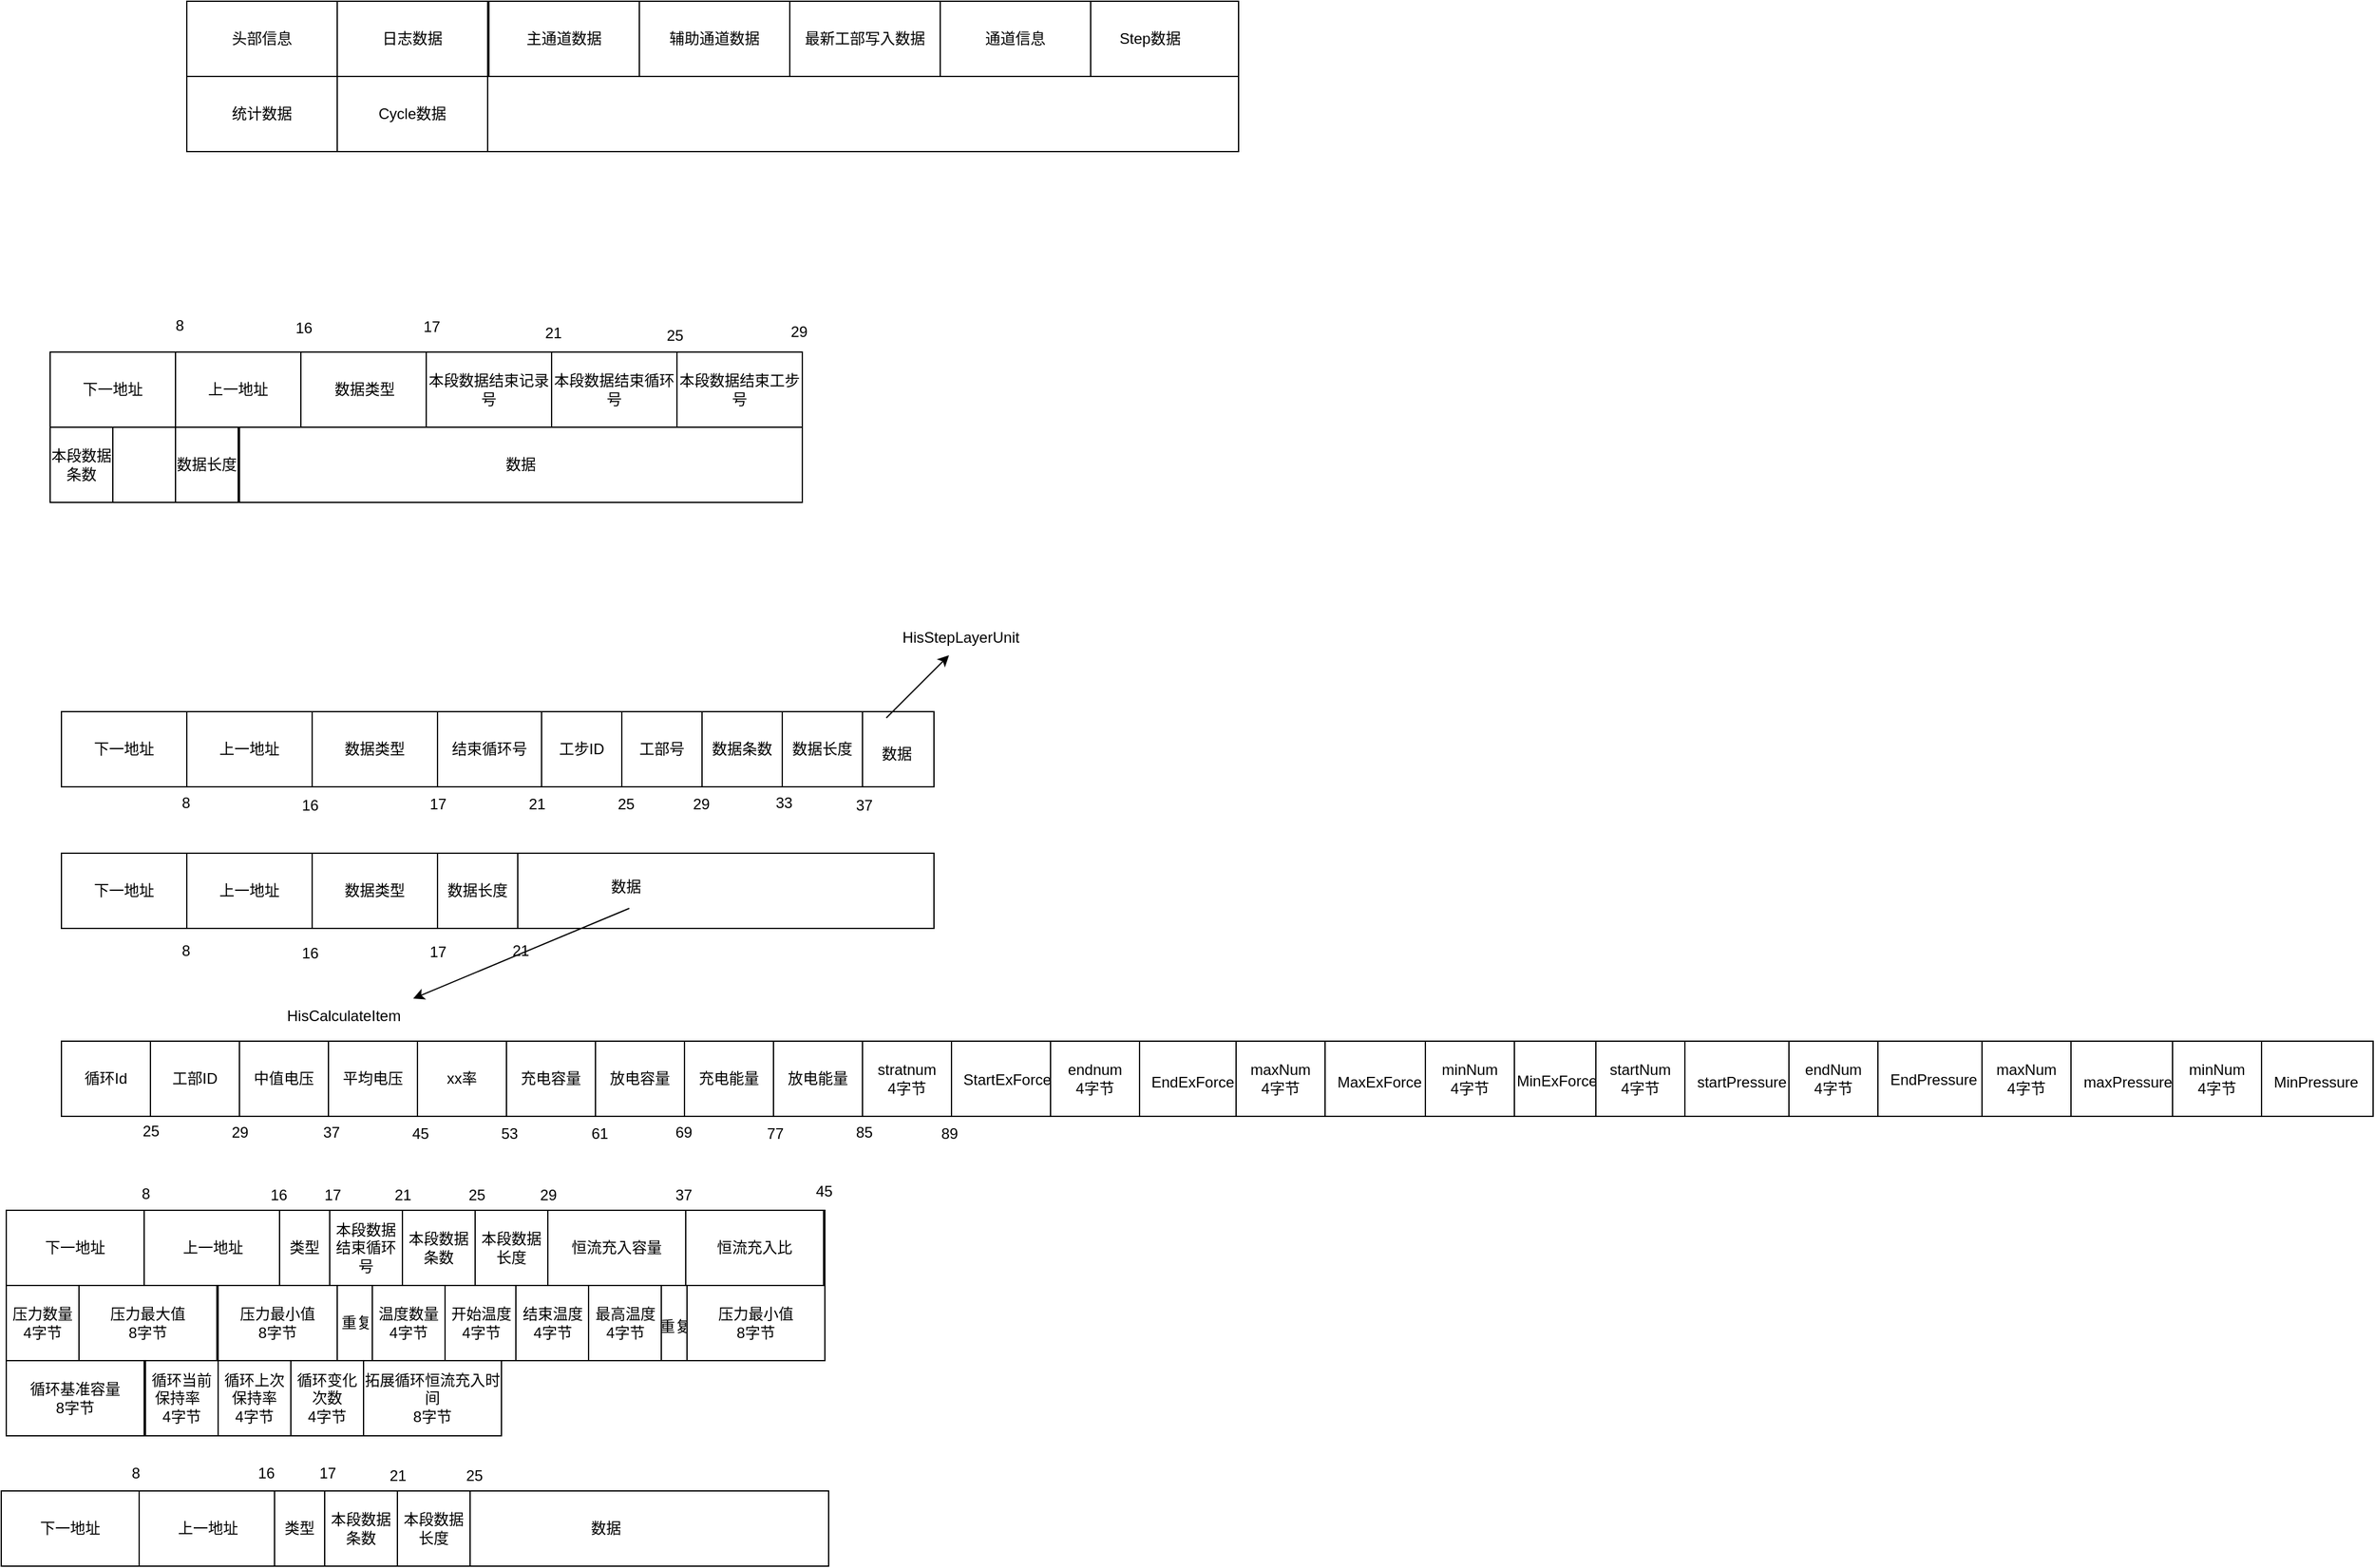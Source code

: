 <mxfile version="21.6.6" type="github">
  <diagram name="第 1 页" id="g5CrRHVQ1X_YWDuT9sOA">
    <mxGraphModel dx="996" dy="1742" grid="0" gridSize="10" guides="1" tooltips="1" connect="1" arrows="1" fold="1" page="1" pageScale="1" pageWidth="827" pageHeight="1169" math="0" shadow="0">
      <root>
        <mxCell id="0" />
        <mxCell id="1" parent="0" />
        <mxCell id="5LkUOHMM3_ZzQH8jfppB-1" value="`" style="rounded=0;whiteSpace=wrap;html=1;" parent="1" vertex="1">
          <mxGeometry x="48" y="199" width="696" height="60" as="geometry" />
        </mxCell>
        <mxCell id="5LkUOHMM3_ZzQH8jfppB-2" value="下一地址" style="rounded=0;whiteSpace=wrap;html=1;" parent="1" vertex="1">
          <mxGeometry x="48" y="199" width="100" height="60" as="geometry" />
        </mxCell>
        <mxCell id="5LkUOHMM3_ZzQH8jfppB-3" value="上一地址" style="rounded=0;whiteSpace=wrap;html=1;" parent="1" vertex="1">
          <mxGeometry x="148" y="199" width="100" height="60" as="geometry" />
        </mxCell>
        <mxCell id="5LkUOHMM3_ZzQH8jfppB-4" value="数据类型" style="rounded=0;whiteSpace=wrap;html=1;" parent="1" vertex="1">
          <mxGeometry x="248" y="199" width="100" height="60" as="geometry" />
        </mxCell>
        <mxCell id="5LkUOHMM3_ZzQH8jfppB-5" value="8" style="text;html=1;align=center;verticalAlign=middle;resizable=0;points=[];autosize=1;strokeColor=none;fillColor=none;" parent="1" vertex="1">
          <mxGeometry x="134" y="259" width="25" height="26" as="geometry" />
        </mxCell>
        <mxCell id="5LkUOHMM3_ZzQH8jfppB-6" value="16" style="text;html=1;align=center;verticalAlign=middle;resizable=0;points=[];autosize=1;strokeColor=none;fillColor=none;" parent="1" vertex="1">
          <mxGeometry x="230" y="261" width="31" height="26" as="geometry" />
        </mxCell>
        <mxCell id="5LkUOHMM3_ZzQH8jfppB-7" value="17" style="text;html=1;align=center;verticalAlign=middle;resizable=0;points=[];autosize=1;strokeColor=none;fillColor=none;" parent="1" vertex="1">
          <mxGeometry x="332" y="260" width="31" height="26" as="geometry" />
        </mxCell>
        <mxCell id="5LkUOHMM3_ZzQH8jfppB-8" value="结束循环号" style="rounded=0;whiteSpace=wrap;html=1;" parent="1" vertex="1">
          <mxGeometry x="348" y="199" width="83" height="60" as="geometry" />
        </mxCell>
        <mxCell id="5LkUOHMM3_ZzQH8jfppB-9" value="21" style="text;html=1;align=center;verticalAlign=middle;resizable=0;points=[];autosize=1;strokeColor=none;fillColor=none;" parent="1" vertex="1">
          <mxGeometry x="411" y="260" width="31" height="26" as="geometry" />
        </mxCell>
        <mxCell id="5LkUOHMM3_ZzQH8jfppB-11" value="工步ID" style="rounded=0;whiteSpace=wrap;html=1;" parent="1" vertex="1">
          <mxGeometry x="431" y="199" width="64" height="60" as="geometry" />
        </mxCell>
        <mxCell id="5LkUOHMM3_ZzQH8jfppB-12" value="25" style="text;html=1;align=center;verticalAlign=middle;resizable=0;points=[];autosize=1;strokeColor=none;fillColor=none;" parent="1" vertex="1">
          <mxGeometry x="482" y="260" width="31" height="26" as="geometry" />
        </mxCell>
        <mxCell id="5LkUOHMM3_ZzQH8jfppB-13" value="工部号" style="rounded=0;whiteSpace=wrap;html=1;" parent="1" vertex="1">
          <mxGeometry x="495" y="199" width="64" height="60" as="geometry" />
        </mxCell>
        <mxCell id="5LkUOHMM3_ZzQH8jfppB-14" value="29" style="text;html=1;align=center;verticalAlign=middle;resizable=0;points=[];autosize=1;strokeColor=none;fillColor=none;" parent="1" vertex="1">
          <mxGeometry x="542" y="260" width="31" height="26" as="geometry" />
        </mxCell>
        <mxCell id="5LkUOHMM3_ZzQH8jfppB-15" value="数据条数" style="rounded=0;whiteSpace=wrap;html=1;" parent="1" vertex="1">
          <mxGeometry x="559" y="199" width="64" height="60" as="geometry" />
        </mxCell>
        <mxCell id="5LkUOHMM3_ZzQH8jfppB-16" value="33" style="text;html=1;align=center;verticalAlign=middle;resizable=0;points=[];autosize=1;strokeColor=none;fillColor=none;" parent="1" vertex="1">
          <mxGeometry x="608" y="259" width="31" height="26" as="geometry" />
        </mxCell>
        <mxCell id="5LkUOHMM3_ZzQH8jfppB-17" value="数据长度" style="rounded=0;whiteSpace=wrap;html=1;" parent="1" vertex="1">
          <mxGeometry x="623" y="199" width="64" height="60" as="geometry" />
        </mxCell>
        <mxCell id="5LkUOHMM3_ZzQH8jfppB-18" value="37" style="text;html=1;align=center;verticalAlign=middle;resizable=0;points=[];autosize=1;strokeColor=none;fillColor=none;" parent="1" vertex="1">
          <mxGeometry x="672" y="261" width="31" height="26" as="geometry" />
        </mxCell>
        <mxCell id="5LkUOHMM3_ZzQH8jfppB-19" value="数据" style="text;html=1;align=center;verticalAlign=middle;resizable=0;points=[];autosize=1;strokeColor=none;fillColor=none;" parent="1" vertex="1">
          <mxGeometry x="693" y="220" width="42" height="26" as="geometry" />
        </mxCell>
        <mxCell id="5LkUOHMM3_ZzQH8jfppB-20" value="" style="endArrow=classic;html=1;rounded=0;" parent="1" edge="1">
          <mxGeometry width="50" height="50" relative="1" as="geometry">
            <mxPoint x="706" y="204" as="sourcePoint" />
            <mxPoint x="756" y="154" as="targetPoint" />
          </mxGeometry>
        </mxCell>
        <mxCell id="5LkUOHMM3_ZzQH8jfppB-21" value="HisStepLayerUnit" style="text;html=1;align=center;verticalAlign=middle;resizable=0;points=[];autosize=1;strokeColor=none;fillColor=none;" parent="1" vertex="1">
          <mxGeometry x="709" y="127" width="111" height="26" as="geometry" />
        </mxCell>
        <mxCell id="5LkUOHMM3_ZzQH8jfppB-22" value="`" style="rounded=0;whiteSpace=wrap;html=1;" parent="1" vertex="1">
          <mxGeometry x="48" y="312" width="696" height="60" as="geometry" />
        </mxCell>
        <mxCell id="5LkUOHMM3_ZzQH8jfppB-23" value="下一地址" style="rounded=0;whiteSpace=wrap;html=1;" parent="1" vertex="1">
          <mxGeometry x="48" y="312" width="100" height="60" as="geometry" />
        </mxCell>
        <mxCell id="5LkUOHMM3_ZzQH8jfppB-25" value="上一地址" style="rounded=0;whiteSpace=wrap;html=1;" parent="1" vertex="1">
          <mxGeometry x="148" y="312" width="100" height="60" as="geometry" />
        </mxCell>
        <mxCell id="5LkUOHMM3_ZzQH8jfppB-26" value="数据类型" style="rounded=0;whiteSpace=wrap;html=1;" parent="1" vertex="1">
          <mxGeometry x="248" y="312" width="100" height="60" as="geometry" />
        </mxCell>
        <mxCell id="5LkUOHMM3_ZzQH8jfppB-27" value="数据长度" style="rounded=0;whiteSpace=wrap;html=1;" parent="1" vertex="1">
          <mxGeometry x="348" y="312" width="64" height="60" as="geometry" />
        </mxCell>
        <mxCell id="5LkUOHMM3_ZzQH8jfppB-28" value="数据" style="text;html=1;align=center;verticalAlign=middle;resizable=0;points=[];autosize=1;strokeColor=none;fillColor=none;" parent="1" vertex="1">
          <mxGeometry x="476.5" y="326" width="42" height="26" as="geometry" />
        </mxCell>
        <mxCell id="5LkUOHMM3_ZzQH8jfppB-29" value="8" style="text;html=1;align=center;verticalAlign=middle;resizable=0;points=[];autosize=1;strokeColor=none;fillColor=none;" parent="1" vertex="1">
          <mxGeometry x="134" y="377" width="25" height="26" as="geometry" />
        </mxCell>
        <mxCell id="5LkUOHMM3_ZzQH8jfppB-30" value="16" style="text;html=1;align=center;verticalAlign=middle;resizable=0;points=[];autosize=1;strokeColor=none;fillColor=none;" parent="1" vertex="1">
          <mxGeometry x="230" y="379" width="31" height="26" as="geometry" />
        </mxCell>
        <mxCell id="5LkUOHMM3_ZzQH8jfppB-31" value="17" style="text;html=1;align=center;verticalAlign=middle;resizable=0;points=[];autosize=1;strokeColor=none;fillColor=none;" parent="1" vertex="1">
          <mxGeometry x="332" y="378" width="31" height="26" as="geometry" />
        </mxCell>
        <mxCell id="5LkUOHMM3_ZzQH8jfppB-32" value="21" style="text;html=1;align=center;verticalAlign=middle;resizable=0;points=[];autosize=1;strokeColor=none;fillColor=none;" parent="1" vertex="1">
          <mxGeometry x="398" y="377" width="31" height="26" as="geometry" />
        </mxCell>
        <mxCell id="5LkUOHMM3_ZzQH8jfppB-33" value="HisCalculateItem" style="text;whiteSpace=wrap;" parent="1" vertex="1">
          <mxGeometry x="226" y="428" width="119" height="36" as="geometry" />
        </mxCell>
        <mxCell id="5LkUOHMM3_ZzQH8jfppB-34" value="" style="endArrow=classic;html=1;rounded=0;exitX=0.583;exitY=1.154;exitDx=0;exitDy=0;exitPerimeter=0;" parent="1" source="5LkUOHMM3_ZzQH8jfppB-28" target="5LkUOHMM3_ZzQH8jfppB-33" edge="1">
          <mxGeometry width="50" height="50" relative="1" as="geometry">
            <mxPoint x="466" y="444" as="sourcePoint" />
            <mxPoint x="516" y="394" as="targetPoint" />
          </mxGeometry>
        </mxCell>
        <mxCell id="5LkUOHMM3_ZzQH8jfppB-35" value="" style="rounded=0;whiteSpace=wrap;html=1;" parent="1" vertex="1">
          <mxGeometry x="48" y="462" width="1844" height="60" as="geometry" />
        </mxCell>
        <mxCell id="5LkUOHMM3_ZzQH8jfppB-36" value="循环Id" style="rounded=0;whiteSpace=wrap;html=1;" parent="1" vertex="1">
          <mxGeometry x="48" y="462" width="71" height="60" as="geometry" />
        </mxCell>
        <mxCell id="5LkUOHMM3_ZzQH8jfppB-37" value="工部ID" style="rounded=0;whiteSpace=wrap;html=1;" parent="1" vertex="1">
          <mxGeometry x="119" y="462" width="71" height="60" as="geometry" />
        </mxCell>
        <mxCell id="5LkUOHMM3_ZzQH8jfppB-38" value="中值电压" style="rounded=0;whiteSpace=wrap;html=1;" parent="1" vertex="1">
          <mxGeometry x="190" y="462" width="71" height="60" as="geometry" />
        </mxCell>
        <mxCell id="5LkUOHMM3_ZzQH8jfppB-39" value="平均电压" style="rounded=0;whiteSpace=wrap;html=1;" parent="1" vertex="1">
          <mxGeometry x="261" y="462" width="71" height="60" as="geometry" />
        </mxCell>
        <mxCell id="5LkUOHMM3_ZzQH8jfppB-40" value="25" style="text;html=1;align=center;verticalAlign=middle;resizable=0;points=[];autosize=1;strokeColor=none;fillColor=none;" parent="1" vertex="1">
          <mxGeometry x="103" y="521" width="31" height="26" as="geometry" />
        </mxCell>
        <mxCell id="5LkUOHMM3_ZzQH8jfppB-41" value="29" style="text;html=1;align=center;verticalAlign=middle;resizable=0;points=[];autosize=1;strokeColor=none;fillColor=none;" parent="1" vertex="1">
          <mxGeometry x="174" y="522" width="31" height="26" as="geometry" />
        </mxCell>
        <mxCell id="5LkUOHMM3_ZzQH8jfppB-42" value="37" style="text;html=1;align=center;verticalAlign=middle;resizable=0;points=[];autosize=1;strokeColor=none;fillColor=none;" parent="1" vertex="1">
          <mxGeometry x="247" y="522" width="31" height="26" as="geometry" />
        </mxCell>
        <mxCell id="5LkUOHMM3_ZzQH8jfppB-43" value="45" style="text;html=1;align=center;verticalAlign=middle;resizable=0;points=[];autosize=1;strokeColor=none;fillColor=none;" parent="1" vertex="1">
          <mxGeometry x="318" y="523" width="31" height="26" as="geometry" />
        </mxCell>
        <mxCell id="5LkUOHMM3_ZzQH8jfppB-45" value="xx率" style="rounded=0;whiteSpace=wrap;html=1;" parent="1" vertex="1">
          <mxGeometry x="332" y="462" width="71" height="60" as="geometry" />
        </mxCell>
        <mxCell id="5LkUOHMM3_ZzQH8jfppB-46" value="53" style="text;html=1;align=center;verticalAlign=middle;resizable=0;points=[];autosize=1;strokeColor=none;fillColor=none;" parent="1" vertex="1">
          <mxGeometry x="389" y="523" width="31" height="26" as="geometry" />
        </mxCell>
        <mxCell id="5LkUOHMM3_ZzQH8jfppB-47" value="充电容量" style="rounded=0;whiteSpace=wrap;html=1;" parent="1" vertex="1">
          <mxGeometry x="403" y="462" width="71" height="60" as="geometry" />
        </mxCell>
        <mxCell id="5LkUOHMM3_ZzQH8jfppB-48" value="放电容量" style="rounded=0;whiteSpace=wrap;html=1;" parent="1" vertex="1">
          <mxGeometry x="474" y="462" width="71" height="60" as="geometry" />
        </mxCell>
        <mxCell id="5LkUOHMM3_ZzQH8jfppB-49" value="充电能量" style="rounded=0;whiteSpace=wrap;html=1;" parent="1" vertex="1">
          <mxGeometry x="545" y="462" width="71" height="60" as="geometry" />
        </mxCell>
        <mxCell id="5LkUOHMM3_ZzQH8jfppB-50" value="放电能量" style="rounded=0;whiteSpace=wrap;html=1;" parent="1" vertex="1">
          <mxGeometry x="616" y="462" width="71" height="60" as="geometry" />
        </mxCell>
        <mxCell id="5LkUOHMM3_ZzQH8jfppB-51" value="61" style="text;html=1;align=center;verticalAlign=middle;resizable=0;points=[];autosize=1;strokeColor=none;fillColor=none;" parent="1" vertex="1">
          <mxGeometry x="461" y="523" width="31" height="26" as="geometry" />
        </mxCell>
        <mxCell id="5LkUOHMM3_ZzQH8jfppB-52" value="69" style="text;html=1;align=center;verticalAlign=middle;resizable=0;points=[];autosize=1;strokeColor=none;fillColor=none;" parent="1" vertex="1">
          <mxGeometry x="528" y="522" width="31" height="26" as="geometry" />
        </mxCell>
        <mxCell id="5LkUOHMM3_ZzQH8jfppB-53" value="77" style="text;html=1;align=center;verticalAlign=middle;resizable=0;points=[];autosize=1;strokeColor=none;fillColor=none;" parent="1" vertex="1">
          <mxGeometry x="601" y="523" width="31" height="26" as="geometry" />
        </mxCell>
        <mxCell id="5LkUOHMM3_ZzQH8jfppB-54" value="85" style="text;html=1;align=center;verticalAlign=middle;resizable=0;points=[];autosize=1;strokeColor=none;fillColor=none;" parent="1" vertex="1">
          <mxGeometry x="672" y="522" width="31" height="26" as="geometry" />
        </mxCell>
        <mxCell id="5LkUOHMM3_ZzQH8jfppB-55" value="stratnum&lt;br&gt;4字节" style="rounded=0;whiteSpace=wrap;html=1;" parent="1" vertex="1">
          <mxGeometry x="687" y="462" width="71" height="60" as="geometry" />
        </mxCell>
        <mxCell id="5LkUOHMM3_ZzQH8jfppB-57" value="endnum&lt;br&gt;4字节" style="rounded=0;whiteSpace=wrap;html=1;" parent="1" vertex="1">
          <mxGeometry x="837" y="462" width="71" height="60" as="geometry" />
        </mxCell>
        <mxCell id="5LkUOHMM3_ZzQH8jfppB-59" value="maxNum&lt;br&gt;4字节" style="rounded=0;whiteSpace=wrap;html=1;" parent="1" vertex="1">
          <mxGeometry x="985" y="462" width="71" height="60" as="geometry" />
        </mxCell>
        <mxCell id="5LkUOHMM3_ZzQH8jfppB-60" value="minNum&lt;br&gt;4字节" style="rounded=0;whiteSpace=wrap;html=1;" parent="1" vertex="1">
          <mxGeometry x="1136" y="462" width="71" height="60" as="geometry" />
        </mxCell>
        <mxCell id="5LkUOHMM3_ZzQH8jfppB-63" value="startNum&lt;br&gt;4字节" style="rounded=0;whiteSpace=wrap;html=1;" parent="1" vertex="1">
          <mxGeometry x="1272" y="462" width="71" height="60" as="geometry" />
        </mxCell>
        <mxCell id="5LkUOHMM3_ZzQH8jfppB-67" value="StartExForce" style="text;html=1;align=center;verticalAlign=middle;resizable=0;points=[];autosize=1;strokeColor=none;fillColor=none;" parent="1" vertex="1">
          <mxGeometry x="758" y="480" width="88" height="26" as="geometry" />
        </mxCell>
        <mxCell id="5LkUOHMM3_ZzQH8jfppB-68" value="EndExForce" style="text;html=1;align=center;verticalAlign=middle;resizable=0;points=[];autosize=1;strokeColor=none;fillColor=none;" parent="1" vertex="1">
          <mxGeometry x="908" y="482" width="84" height="26" as="geometry" />
        </mxCell>
        <mxCell id="5LkUOHMM3_ZzQH8jfppB-69" value="MaxExForce" style="text;html=1;align=center;verticalAlign=middle;resizable=0;points=[];autosize=1;strokeColor=none;fillColor=none;" parent="1" vertex="1">
          <mxGeometry x="1056" y="482" width="85" height="26" as="geometry" />
        </mxCell>
        <mxCell id="5LkUOHMM3_ZzQH8jfppB-70" value="89" style="text;html=1;align=center;verticalAlign=middle;resizable=0;points=[];autosize=1;strokeColor=none;fillColor=none;" parent="1" vertex="1">
          <mxGeometry x="740" y="523" width="31" height="26" as="geometry" />
        </mxCell>
        <mxCell id="5LkUOHMM3_ZzQH8jfppB-71" value="MinExForce" style="text;whiteSpace=wrap;" parent="1" vertex="1">
          <mxGeometry x="1207.003" y="480.0" width="92" height="36" as="geometry" />
        </mxCell>
        <mxCell id="5LkUOHMM3_ZzQH8jfppB-72" value="startPressure" style="text;html=1;align=center;verticalAlign=middle;resizable=0;points=[];autosize=1;strokeColor=none;fillColor=none;" parent="1" vertex="1">
          <mxGeometry x="1343" y="482" width="89" height="26" as="geometry" />
        </mxCell>
        <mxCell id="5LkUOHMM3_ZzQH8jfppB-73" value="endNum&lt;br&gt;4字节" style="rounded=0;whiteSpace=wrap;html=1;" parent="1" vertex="1">
          <mxGeometry x="1426" y="462" width="71" height="60" as="geometry" />
        </mxCell>
        <mxCell id="5LkUOHMM3_ZzQH8jfppB-74" value="EndPressure" style="text;html=1;align=center;verticalAlign=middle;resizable=0;points=[];autosize=1;strokeColor=none;fillColor=none;" parent="1" vertex="1">
          <mxGeometry x="1497" y="480" width="87" height="26" as="geometry" />
        </mxCell>
        <mxCell id="5LkUOHMM3_ZzQH8jfppB-75" value="maxNum&lt;br&gt;4字节" style="rounded=0;whiteSpace=wrap;html=1;" parent="1" vertex="1">
          <mxGeometry x="1580" y="462" width="71" height="60" as="geometry" />
        </mxCell>
        <mxCell id="5LkUOHMM3_ZzQH8jfppB-76" value="maxPressure" style="text;html=1;align=center;verticalAlign=middle;resizable=0;points=[];autosize=1;strokeColor=none;fillColor=none;" parent="1" vertex="1">
          <mxGeometry x="1651" y="482" width="89" height="26" as="geometry" />
        </mxCell>
        <mxCell id="5LkUOHMM3_ZzQH8jfppB-77" value="minNum&lt;br&gt;4字节" style="rounded=0;whiteSpace=wrap;html=1;" parent="1" vertex="1">
          <mxGeometry x="1732" y="462" width="71" height="60" as="geometry" />
        </mxCell>
        <mxCell id="5LkUOHMM3_ZzQH8jfppB-78" value="MinPressure" style="text;html=1;align=center;verticalAlign=middle;resizable=0;points=[];autosize=1;strokeColor=none;fillColor=none;" parent="1" vertex="1">
          <mxGeometry x="1803" y="482" width="85" height="26" as="geometry" />
        </mxCell>
        <mxCell id="5LkUOHMM3_ZzQH8jfppB-79" value="" style="rounded=0;whiteSpace=wrap;html=1;" parent="1" vertex="1">
          <mxGeometry x="148" y="-368" width="839" height="60" as="geometry" />
        </mxCell>
        <mxCell id="5LkUOHMM3_ZzQH8jfppB-80" value="头部信息" style="rounded=0;whiteSpace=wrap;html=1;" parent="1" vertex="1">
          <mxGeometry x="148" y="-368" width="120" height="60" as="geometry" />
        </mxCell>
        <mxCell id="5LkUOHMM3_ZzQH8jfppB-83" value="日志数据" style="rounded=0;whiteSpace=wrap;html=1;" parent="1" vertex="1">
          <mxGeometry x="268" y="-368" width="120" height="60" as="geometry" />
        </mxCell>
        <mxCell id="5LkUOHMM3_ZzQH8jfppB-85" value="主通道数据" style="rounded=0;whiteSpace=wrap;html=1;" parent="1" vertex="1">
          <mxGeometry x="389" y="-368" width="120" height="60" as="geometry" />
        </mxCell>
        <mxCell id="5LkUOHMM3_ZzQH8jfppB-86" value="辅助通道数据" style="rounded=0;whiteSpace=wrap;html=1;" parent="1" vertex="1">
          <mxGeometry x="509" y="-368" width="120" height="60" as="geometry" />
        </mxCell>
        <mxCell id="5LkUOHMM3_ZzQH8jfppB-87" value="最新工部写入数据" style="rounded=0;whiteSpace=wrap;html=1;" parent="1" vertex="1">
          <mxGeometry x="629" y="-368" width="120" height="60" as="geometry" />
        </mxCell>
        <mxCell id="5LkUOHMM3_ZzQH8jfppB-88" value="通道信息" style="rounded=0;whiteSpace=wrap;html=1;" parent="1" vertex="1">
          <mxGeometry x="749" y="-368" width="120" height="60" as="geometry" />
        </mxCell>
        <mxCell id="5LkUOHMM3_ZzQH8jfppB-90" value="" style="rounded=0;whiteSpace=wrap;html=1;" parent="1" vertex="1">
          <mxGeometry x="148" y="-308" width="839" height="60" as="geometry" />
        </mxCell>
        <mxCell id="5LkUOHMM3_ZzQH8jfppB-91" value="统计数据" style="rounded=0;whiteSpace=wrap;html=1;" parent="1" vertex="1">
          <mxGeometry x="148" y="-308" width="120" height="60" as="geometry" />
        </mxCell>
        <mxCell id="5LkUOHMM3_ZzQH8jfppB-93" value="Step数据" style="text;html=1;align=center;verticalAlign=middle;resizable=0;points=[];autosize=1;strokeColor=none;fillColor=none;" parent="1" vertex="1">
          <mxGeometry x="882" y="-351" width="67" height="26" as="geometry" />
        </mxCell>
        <mxCell id="5LkUOHMM3_ZzQH8jfppB-94" value="Cycle数据" style="rounded=0;whiteSpace=wrap;html=1;" parent="1" vertex="1">
          <mxGeometry x="268" y="-308" width="120" height="60" as="geometry" />
        </mxCell>
        <mxCell id="5LkUOHMM3_ZzQH8jfppB-95" value="`" style="rounded=0;whiteSpace=wrap;html=1;" parent="1" vertex="1">
          <mxGeometry x="39" y="-88" width="597" height="60" as="geometry" />
        </mxCell>
        <mxCell id="5LkUOHMM3_ZzQH8jfppB-96" value="下一地址" style="rounded=0;whiteSpace=wrap;html=1;" parent="1" vertex="1">
          <mxGeometry x="39" y="-88" width="100" height="60" as="geometry" />
        </mxCell>
        <mxCell id="5LkUOHMM3_ZzQH8jfppB-97" value="上一地址" style="rounded=0;whiteSpace=wrap;html=1;" parent="1" vertex="1">
          <mxGeometry x="139" y="-88" width="100" height="60" as="geometry" />
        </mxCell>
        <mxCell id="5LkUOHMM3_ZzQH8jfppB-98" value="数据类型" style="rounded=0;whiteSpace=wrap;html=1;" parent="1" vertex="1">
          <mxGeometry x="239" y="-88" width="102" height="60" as="geometry" />
        </mxCell>
        <mxCell id="5LkUOHMM3_ZzQH8jfppB-99" value="8" style="text;html=1;align=center;verticalAlign=middle;resizable=0;points=[];autosize=1;strokeColor=none;fillColor=none;" parent="1" vertex="1">
          <mxGeometry x="129" y="-122" width="25" height="26" as="geometry" />
        </mxCell>
        <mxCell id="5LkUOHMM3_ZzQH8jfppB-100" value="16" style="text;html=1;align=center;verticalAlign=middle;resizable=0;points=[];autosize=1;strokeColor=none;fillColor=none;" parent="1" vertex="1">
          <mxGeometry x="225" y="-120" width="31" height="26" as="geometry" />
        </mxCell>
        <mxCell id="5LkUOHMM3_ZzQH8jfppB-101" value="17" style="text;html=1;align=center;verticalAlign=middle;resizable=0;points=[];autosize=1;strokeColor=none;fillColor=none;" parent="1" vertex="1">
          <mxGeometry x="327" y="-121" width="31" height="26" as="geometry" />
        </mxCell>
        <mxCell id="5LkUOHMM3_ZzQH8jfppB-102" value="本段数据结束记录号" style="rounded=0;whiteSpace=wrap;html=1;" parent="1" vertex="1">
          <mxGeometry x="339" y="-88" width="100" height="60" as="geometry" />
        </mxCell>
        <mxCell id="5LkUOHMM3_ZzQH8jfppB-103" value="21" style="text;html=1;align=center;verticalAlign=middle;resizable=0;points=[];autosize=1;strokeColor=none;fillColor=none;" parent="1" vertex="1">
          <mxGeometry x="424" y="-116" width="31" height="26" as="geometry" />
        </mxCell>
        <mxCell id="5LkUOHMM3_ZzQH8jfppB-104" value="本段数据结束循环号" style="rounded=0;whiteSpace=wrap;html=1;" parent="1" vertex="1">
          <mxGeometry x="439" y="-88" width="100" height="60" as="geometry" />
        </mxCell>
        <mxCell id="5LkUOHMM3_ZzQH8jfppB-105" value="本段数据结束工步号" style="rounded=0;whiteSpace=wrap;html=1;" parent="1" vertex="1">
          <mxGeometry x="539" y="-88" width="100" height="60" as="geometry" />
        </mxCell>
        <mxCell id="5LkUOHMM3_ZzQH8jfppB-106" value="25" style="text;html=1;align=center;verticalAlign=middle;resizable=0;points=[];autosize=1;strokeColor=none;fillColor=none;" parent="1" vertex="1">
          <mxGeometry x="521" y="-114" width="31" height="26" as="geometry" />
        </mxCell>
        <mxCell id="5LkUOHMM3_ZzQH8jfppB-107" value="29" style="text;html=1;align=center;verticalAlign=middle;resizable=0;points=[];autosize=1;strokeColor=none;fillColor=none;" parent="1" vertex="1">
          <mxGeometry x="620" y="-117" width="31" height="26" as="geometry" />
        </mxCell>
        <mxCell id="5LkUOHMM3_ZzQH8jfppB-108" value="本段数据条数" style="rounded=0;whiteSpace=wrap;html=1;" parent="1" vertex="1">
          <mxGeometry x="39" y="-28" width="50" height="60" as="geometry" />
        </mxCell>
        <mxCell id="5LkUOHMM3_ZzQH8jfppB-109" value="" style="rounded=0;whiteSpace=wrap;html=1;" parent="1" vertex="1">
          <mxGeometry x="89" y="-28" width="50" height="60" as="geometry" />
        </mxCell>
        <mxCell id="5LkUOHMM3_ZzQH8jfppB-110" value="数据长度" style="rounded=0;whiteSpace=wrap;html=1;" parent="1" vertex="1">
          <mxGeometry x="139" y="-28" width="50" height="60" as="geometry" />
        </mxCell>
        <mxCell id="5LkUOHMM3_ZzQH8jfppB-111" value="数据" style="rounded=0;whiteSpace=wrap;html=1;" parent="1" vertex="1">
          <mxGeometry x="190" y="-28" width="449" height="60" as="geometry" />
        </mxCell>
        <mxCell id="5LkUOHMM3_ZzQH8jfppB-112" value="" style="rounded=0;whiteSpace=wrap;html=1;" parent="1" vertex="1">
          <mxGeometry x="4" y="597" width="653" height="60" as="geometry" />
        </mxCell>
        <mxCell id="5LkUOHMM3_ZzQH8jfppB-113" value="下一地址" style="rounded=0;whiteSpace=wrap;html=1;" parent="1" vertex="1">
          <mxGeometry x="4" y="597" width="110" height="60" as="geometry" />
        </mxCell>
        <mxCell id="5LkUOHMM3_ZzQH8jfppB-114" value="上一地址" style="rounded=0;whiteSpace=wrap;html=1;" parent="1" vertex="1">
          <mxGeometry x="114" y="597" width="110" height="60" as="geometry" />
        </mxCell>
        <mxCell id="5LkUOHMM3_ZzQH8jfppB-115" value="类型" style="rounded=0;whiteSpace=wrap;html=1;" parent="1" vertex="1">
          <mxGeometry x="222" y="597" width="40" height="60" as="geometry" />
        </mxCell>
        <mxCell id="5LkUOHMM3_ZzQH8jfppB-116" value="8" style="text;html=1;align=center;verticalAlign=middle;resizable=0;points=[];autosize=1;strokeColor=none;fillColor=none;" parent="1" vertex="1">
          <mxGeometry x="102" y="571" width="25" height="26" as="geometry" />
        </mxCell>
        <mxCell id="5LkUOHMM3_ZzQH8jfppB-117" value="16" style="text;html=1;align=center;verticalAlign=middle;resizable=0;points=[];autosize=1;strokeColor=none;fillColor=none;" parent="1" vertex="1">
          <mxGeometry x="205" y="572" width="31" height="26" as="geometry" />
        </mxCell>
        <mxCell id="5LkUOHMM3_ZzQH8jfppB-118" value="17" style="text;html=1;align=center;verticalAlign=middle;resizable=0;points=[];autosize=1;strokeColor=none;fillColor=none;" parent="1" vertex="1">
          <mxGeometry x="248" y="572" width="31" height="26" as="geometry" />
        </mxCell>
        <mxCell id="5LkUOHMM3_ZzQH8jfppB-119" value="本段数据结束循环号" style="rounded=0;whiteSpace=wrap;html=1;" parent="1" vertex="1">
          <mxGeometry x="262" y="597" width="58" height="60" as="geometry" />
        </mxCell>
        <mxCell id="5LkUOHMM3_ZzQH8jfppB-120" value="本段数据条数" style="rounded=0;whiteSpace=wrap;html=1;" parent="1" vertex="1">
          <mxGeometry x="320" y="597" width="58" height="60" as="geometry" />
        </mxCell>
        <mxCell id="5LkUOHMM3_ZzQH8jfppB-121" value="本段数据长度" style="rounded=0;whiteSpace=wrap;html=1;" parent="1" vertex="1">
          <mxGeometry x="378" y="597" width="58" height="60" as="geometry" />
        </mxCell>
        <mxCell id="5LkUOHMM3_ZzQH8jfppB-122" value="21" style="text;html=1;align=center;verticalAlign=middle;resizable=0;points=[];autosize=1;strokeColor=none;fillColor=none;" parent="1" vertex="1">
          <mxGeometry x="304" y="572" width="31" height="26" as="geometry" />
        </mxCell>
        <mxCell id="5LkUOHMM3_ZzQH8jfppB-123" value="25" style="text;html=1;align=center;verticalAlign=middle;resizable=0;points=[];autosize=1;strokeColor=none;fillColor=none;" parent="1" vertex="1">
          <mxGeometry x="363" y="572" width="31" height="26" as="geometry" />
        </mxCell>
        <mxCell id="5LkUOHMM3_ZzQH8jfppB-124" value="29" style="text;html=1;align=center;verticalAlign=middle;resizable=0;points=[];autosize=1;strokeColor=none;fillColor=none;" parent="1" vertex="1">
          <mxGeometry x="420" y="572" width="31" height="26" as="geometry" />
        </mxCell>
        <mxCell id="5LkUOHMM3_ZzQH8jfppB-125" value="恒流充入容量" style="rounded=0;whiteSpace=wrap;html=1;" parent="1" vertex="1">
          <mxGeometry x="436" y="597" width="110" height="60" as="geometry" />
        </mxCell>
        <mxCell id="5LkUOHMM3_ZzQH8jfppB-126" value="37" style="text;html=1;align=center;verticalAlign=middle;resizable=0;points=[];autosize=1;strokeColor=none;fillColor=none;" parent="1" vertex="1">
          <mxGeometry x="528" y="572" width="31" height="26" as="geometry" />
        </mxCell>
        <mxCell id="5LkUOHMM3_ZzQH8jfppB-127" value="恒流充入比" style="rounded=0;whiteSpace=wrap;html=1;" parent="1" vertex="1">
          <mxGeometry x="546" y="597" width="110" height="60" as="geometry" />
        </mxCell>
        <mxCell id="5LkUOHMM3_ZzQH8jfppB-128" value="45" style="text;html=1;align=center;verticalAlign=middle;resizable=0;points=[];autosize=1;strokeColor=none;fillColor=none;" parent="1" vertex="1">
          <mxGeometry x="640" y="569" width="31" height="26" as="geometry" />
        </mxCell>
        <mxCell id="5LkUOHMM3_ZzQH8jfppB-129" value="" style="rounded=0;whiteSpace=wrap;html=1;" parent="1" vertex="1">
          <mxGeometry x="4" y="657" width="653" height="60" as="geometry" />
        </mxCell>
        <mxCell id="5LkUOHMM3_ZzQH8jfppB-130" value="压力数量&lt;br&gt;4字节" style="rounded=0;whiteSpace=wrap;html=1;" parent="1" vertex="1">
          <mxGeometry x="4" y="657" width="58" height="60" as="geometry" />
        </mxCell>
        <mxCell id="5LkUOHMM3_ZzQH8jfppB-131" value="压力最大值&lt;br&gt;8字节" style="rounded=0;whiteSpace=wrap;html=1;" parent="1" vertex="1">
          <mxGeometry x="62" y="657" width="110" height="60" as="geometry" />
        </mxCell>
        <mxCell id="5LkUOHMM3_ZzQH8jfppB-132" value="压力最小值&lt;br&gt;8字节" style="rounded=0;whiteSpace=wrap;html=1;" parent="1" vertex="1">
          <mxGeometry x="173" y="657" width="95" height="60" as="geometry" />
        </mxCell>
        <mxCell id="5LkUOHMM3_ZzQH8jfppB-137" value="温度数量&lt;br&gt;4字节" style="rounded=0;whiteSpace=wrap;html=1;" parent="1" vertex="1">
          <mxGeometry x="296" y="657" width="58" height="60" as="geometry" />
        </mxCell>
        <mxCell id="5LkUOHMM3_ZzQH8jfppB-138" value="开始温度&lt;br&gt;4字节" style="rounded=0;whiteSpace=wrap;html=1;" parent="1" vertex="1">
          <mxGeometry x="354" y="657" width="58" height="60" as="geometry" />
        </mxCell>
        <mxCell id="5LkUOHMM3_ZzQH8jfppB-139" value="结束温度&lt;br&gt;4字节" style="rounded=0;whiteSpace=wrap;html=1;" parent="1" vertex="1">
          <mxGeometry x="410.5" y="657" width="58" height="60" as="geometry" />
        </mxCell>
        <mxCell id="5LkUOHMM3_ZzQH8jfppB-140" value="最高温度&lt;br&gt;4字节" style="rounded=0;whiteSpace=wrap;html=1;" parent="1" vertex="1">
          <mxGeometry x="468.5" y="657" width="58" height="60" as="geometry" />
        </mxCell>
        <mxCell id="5LkUOHMM3_ZzQH8jfppB-144" value="压力最小值&lt;br&gt;8字节" style="rounded=0;whiteSpace=wrap;html=1;" parent="1" vertex="1">
          <mxGeometry x="547" y="657" width="110" height="60" as="geometry" />
        </mxCell>
        <mxCell id="5LkUOHMM3_ZzQH8jfppB-145" value="重复" style="text;html=1;align=center;verticalAlign=middle;resizable=0;points=[];autosize=1;strokeColor=none;fillColor=none;" parent="1" vertex="1">
          <mxGeometry x="262" y="674" width="42" height="26" as="geometry" />
        </mxCell>
        <mxCell id="5LkUOHMM3_ZzQH8jfppB-146" value="重复" style="text;html=1;align=center;verticalAlign=middle;resizable=0;points=[];autosize=1;strokeColor=none;fillColor=none;" parent="1" vertex="1">
          <mxGeometry x="515.5" y="677" width="42" height="26" as="geometry" />
        </mxCell>
        <mxCell id="5LkUOHMM3_ZzQH8jfppB-147" value="循环基准容量&lt;br&gt;8字节" style="rounded=0;whiteSpace=wrap;html=1;" parent="1" vertex="1">
          <mxGeometry x="4" y="717" width="110" height="60" as="geometry" />
        </mxCell>
        <mxCell id="5LkUOHMM3_ZzQH8jfppB-149" value="循环当前保持率&#x9;&amp;nbsp;&lt;br&gt;4字节" style="rounded=0;whiteSpace=wrap;html=1;" parent="1" vertex="1">
          <mxGeometry x="115" y="717" width="58" height="60" as="geometry" />
        </mxCell>
        <mxCell id="5LkUOHMM3_ZzQH8jfppB-150" value="循环上次保持率&lt;br&gt;4字节" style="rounded=0;whiteSpace=wrap;html=1;" parent="1" vertex="1">
          <mxGeometry x="173" y="717" width="58" height="60" as="geometry" />
        </mxCell>
        <mxCell id="5LkUOHMM3_ZzQH8jfppB-151" value="循环变化次数&lt;br&gt;4字节" style="rounded=0;whiteSpace=wrap;html=1;" parent="1" vertex="1">
          <mxGeometry x="231" y="717" width="58" height="60" as="geometry" />
        </mxCell>
        <mxCell id="5LkUOHMM3_ZzQH8jfppB-152" value="拓展循环恒流充入时间&lt;br&gt;8字节" style="rounded=0;whiteSpace=wrap;html=1;" parent="1" vertex="1">
          <mxGeometry x="289" y="717" width="110" height="60" as="geometry" />
        </mxCell>
        <mxCell id="2m2Ad0v08B7Pq8rXyWG2-1" value="" style="rounded=0;whiteSpace=wrap;html=1;" vertex="1" parent="1">
          <mxGeometry y="821" width="660" height="60" as="geometry" />
        </mxCell>
        <mxCell id="2m2Ad0v08B7Pq8rXyWG2-2" value="下一地址" style="rounded=0;whiteSpace=wrap;html=1;" vertex="1" parent="1">
          <mxGeometry y="821" width="110" height="60" as="geometry" />
        </mxCell>
        <mxCell id="2m2Ad0v08B7Pq8rXyWG2-3" value="上一地址" style="rounded=0;whiteSpace=wrap;html=1;" vertex="1" parent="1">
          <mxGeometry x="110" y="821" width="110" height="60" as="geometry" />
        </mxCell>
        <mxCell id="2m2Ad0v08B7Pq8rXyWG2-4" value="类型" style="rounded=0;whiteSpace=wrap;html=1;" vertex="1" parent="1">
          <mxGeometry x="218" y="821" width="40" height="60" as="geometry" />
        </mxCell>
        <mxCell id="2m2Ad0v08B7Pq8rXyWG2-5" value="本段数据条数" style="rounded=0;whiteSpace=wrap;html=1;" vertex="1" parent="1">
          <mxGeometry x="258" y="821" width="58" height="60" as="geometry" />
        </mxCell>
        <mxCell id="2m2Ad0v08B7Pq8rXyWG2-6" value="本段数据长度" style="rounded=0;whiteSpace=wrap;html=1;" vertex="1" parent="1">
          <mxGeometry x="316" y="821" width="58" height="60" as="geometry" />
        </mxCell>
        <mxCell id="2m2Ad0v08B7Pq8rXyWG2-7" value="数据" style="text;html=1;align=center;verticalAlign=middle;resizable=0;points=[];autosize=1;strokeColor=none;fillColor=none;" vertex="1" parent="1">
          <mxGeometry x="461" y="838" width="42" height="26" as="geometry" />
        </mxCell>
        <mxCell id="2m2Ad0v08B7Pq8rXyWG2-8" value="8" style="text;html=1;align=center;verticalAlign=middle;resizable=0;points=[];autosize=1;strokeColor=none;fillColor=none;" vertex="1" parent="1">
          <mxGeometry x="94" y="794" width="25" height="26" as="geometry" />
        </mxCell>
        <mxCell id="2m2Ad0v08B7Pq8rXyWG2-9" value="16" style="text;html=1;align=center;verticalAlign=middle;resizable=0;points=[];autosize=1;strokeColor=none;fillColor=none;" vertex="1" parent="1">
          <mxGeometry x="195" y="794" width="31" height="26" as="geometry" />
        </mxCell>
        <mxCell id="2m2Ad0v08B7Pq8rXyWG2-10" value="17" style="text;html=1;align=center;verticalAlign=middle;resizable=0;points=[];autosize=1;strokeColor=none;fillColor=none;" vertex="1" parent="1">
          <mxGeometry x="244.5" y="794" width="31" height="26" as="geometry" />
        </mxCell>
        <mxCell id="2m2Ad0v08B7Pq8rXyWG2-11" value="21" style="text;html=1;align=center;verticalAlign=middle;resizable=0;points=[];autosize=1;strokeColor=none;fillColor=none;" vertex="1" parent="1">
          <mxGeometry x="300" y="796" width="31" height="26" as="geometry" />
        </mxCell>
        <mxCell id="2m2Ad0v08B7Pq8rXyWG2-12" value="25" style="text;html=1;align=center;verticalAlign=middle;resizable=0;points=[];autosize=1;strokeColor=none;fillColor=none;" vertex="1" parent="1">
          <mxGeometry x="361" y="796" width="31" height="26" as="geometry" />
        </mxCell>
      </root>
    </mxGraphModel>
  </diagram>
</mxfile>

